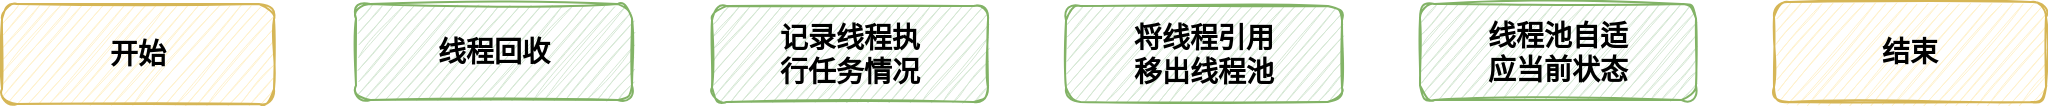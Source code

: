 <mxfile version="16.0.0" type="github">
  <diagram id="D8wea0XFghcwHUFaUuU8" name="第 1 页">
    <mxGraphModel dx="1822" dy="762" grid="0" gridSize="10" guides="1" tooltips="1" connect="1" arrows="1" fold="1" page="0" pageScale="1" pageWidth="827" pageHeight="1169" math="0" shadow="0">
      <root>
        <mxCell id="0" />
        <mxCell id="1" parent="0" />
        <mxCell id="nynokqNCh6AsWM2E-FSW-1" value="&lt;font style=&quot;font-size: 14px&quot;&gt;&lt;b&gt;开始&lt;/b&gt;&lt;/font&gt;" style="rounded=1;whiteSpace=wrap;html=1;fillColor=#fff2cc;strokeColor=#d6b656;sketch=1;" vertex="1" parent="1">
          <mxGeometry x="-58" y="313" width="136" height="50" as="geometry" />
        </mxCell>
        <mxCell id="nynokqNCh6AsWM2E-FSW-2" value="&lt;font style=&quot;font-size: 14px&quot;&gt;&lt;b&gt;结束&lt;/b&gt;&lt;/font&gt;" style="rounded=1;whiteSpace=wrap;html=1;fillColor=#fff2cc;strokeColor=#d6b656;sketch=1;" vertex="1" parent="1">
          <mxGeometry x="828" y="312" width="136" height="50" as="geometry" />
        </mxCell>
        <mxCell id="nynokqNCh6AsWM2E-FSW-3" value="&lt;b&gt;线程回收&lt;/b&gt;" style="rounded=1;whiteSpace=wrap;html=1;fontSize=14;fillColor=#d5e8d4;strokeColor=#82b366;sketch=1;" vertex="1" parent="1">
          <mxGeometry x="119" y="313" width="138" height="48" as="geometry" />
        </mxCell>
        <mxCell id="nynokqNCh6AsWM2E-FSW-5" value="&lt;b&gt;记录线程执&lt;br&gt;行任务情况&lt;/b&gt;" style="rounded=1;whiteSpace=wrap;html=1;fontSize=14;fillColor=#d5e8d4;strokeColor=#82b366;sketch=1;" vertex="1" parent="1">
          <mxGeometry x="297" y="314" width="138" height="48" as="geometry" />
        </mxCell>
        <mxCell id="nynokqNCh6AsWM2E-FSW-6" value="&lt;b&gt;将线程引用&lt;br&gt;移出线程池&lt;/b&gt;" style="rounded=1;whiteSpace=wrap;html=1;fontSize=14;fillColor=#d5e8d4;strokeColor=#82b366;sketch=1;" vertex="1" parent="1">
          <mxGeometry x="474" y="314" width="138" height="48" as="geometry" />
        </mxCell>
        <mxCell id="nynokqNCh6AsWM2E-FSW-7" value="&lt;b&gt;线程池自适&lt;br&gt;应当前状态&lt;/b&gt;" style="rounded=1;whiteSpace=wrap;html=1;fontSize=14;fillColor=#d5e8d4;strokeColor=#82b366;sketch=1;" vertex="1" parent="1">
          <mxGeometry x="651" y="313" width="138" height="48" as="geometry" />
        </mxCell>
      </root>
    </mxGraphModel>
  </diagram>
</mxfile>
